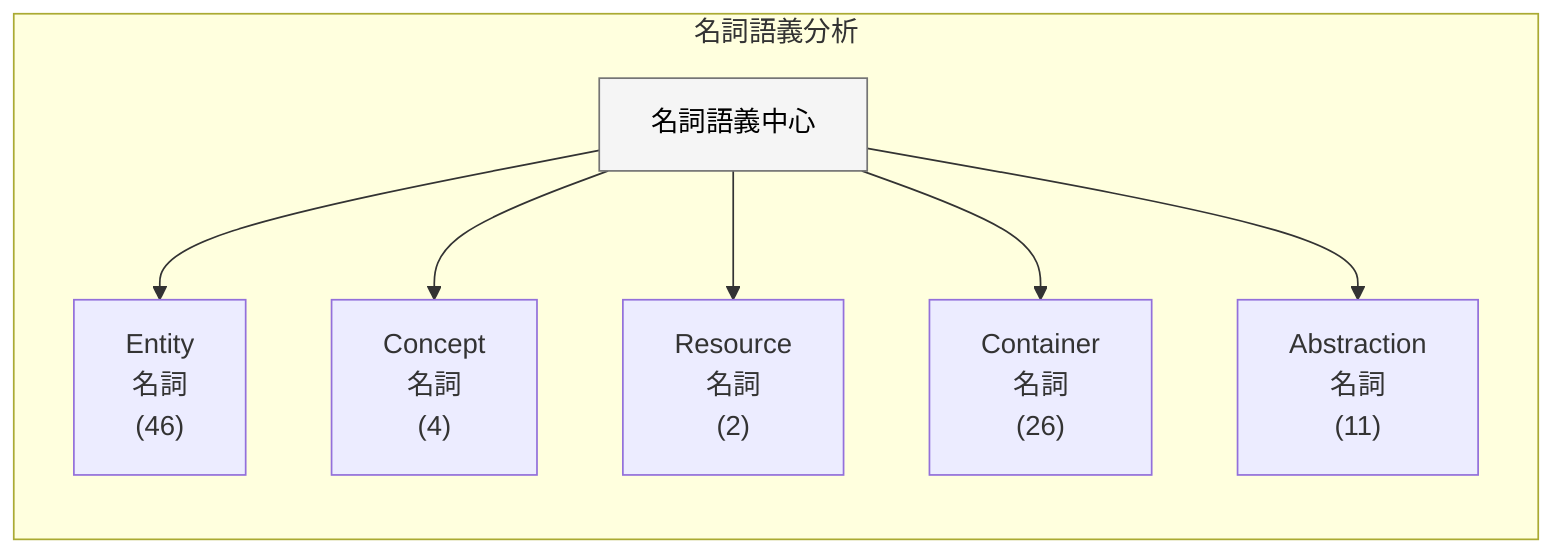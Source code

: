 graph TB
    subgraph "名詞語義分析"
        direction TB
        
        NounCenter["名詞語義中心"]
        Entity["Entity<br/>名詞<br/>(46)"]
        NounCenter --> Entity
        Concept["Concept<br/>名詞<br/>(4)"]
        NounCenter --> Concept
        Resource["Resource<br/>名詞<br/>(2)"]
        NounCenter --> Resource
        Container["Container<br/>名詞<br/>(26)"]
        NounCenter --> Container
        Abstraction["Abstraction<br/>名詞<br/>(11)"]
        NounCenter --> Abstraction
    end
    
    classDef center fill:#f5f5f5,stroke:#757575,color:#000
    classDef noun fill:#f3e5f5,stroke:#7b1fa2,color:#000
    
    class NounCenter center